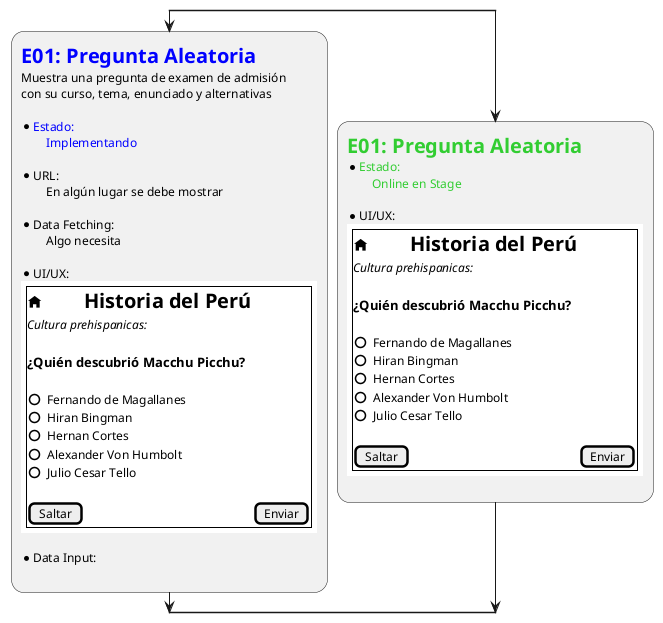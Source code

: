 @startuml E01_Pregunta_Aleatoria


split
    :=<color:Blue>E01: Pregunta Aleatoria
    Muestra una pregunta de examen de admisión
    con su curso, tema, enunciado y alternativas

    *<color:Blue>Estado:
    \t<color:Blue>Implementando

    *URL:
    \tEn algún lugar se debe mostrar

    *Data Fetching:
    \tAlgo necesita

    *UI/UX:
    {{
        salt
        {+
        =<b><&home>\tHistoria del Perú
        ====Cultura prehispanicas:
        .
        ===¿Quién descubrió Macchu Picchu?
        .
        () Fernando de Magallanes
        () Hiran Bingman
        () Hernan Cortes
        () Alexander Von Humbolt
        () Julio Cesar Tello
        .
        [Saltar] | [Enviar]
        }
    }}

    *Data Input:
    ' \tNone
    ;
split again
    :=<color:LimeGreen>E01: Pregunta Aleatoria
    *<color:LimeGreen>Estado:
    \t<color:LimeGreen>Online en Stage

    *UI/UX:
    {{
        salt
        {+
        =<b><&home>\tHistoria del Perú
        ====Cultura prehispanicas:
        .
        ===¿Quién descubrió Macchu Picchu?
        .
        () Fernando de Magallanes
        () Hiran Bingman
        () Hernan Cortes
        () Alexander Von Humbolt
        () Julio Cesar Tello
        .
        [Saltar] | [Enviar]
        }
    }}
    ;

endsplit





@enduml
